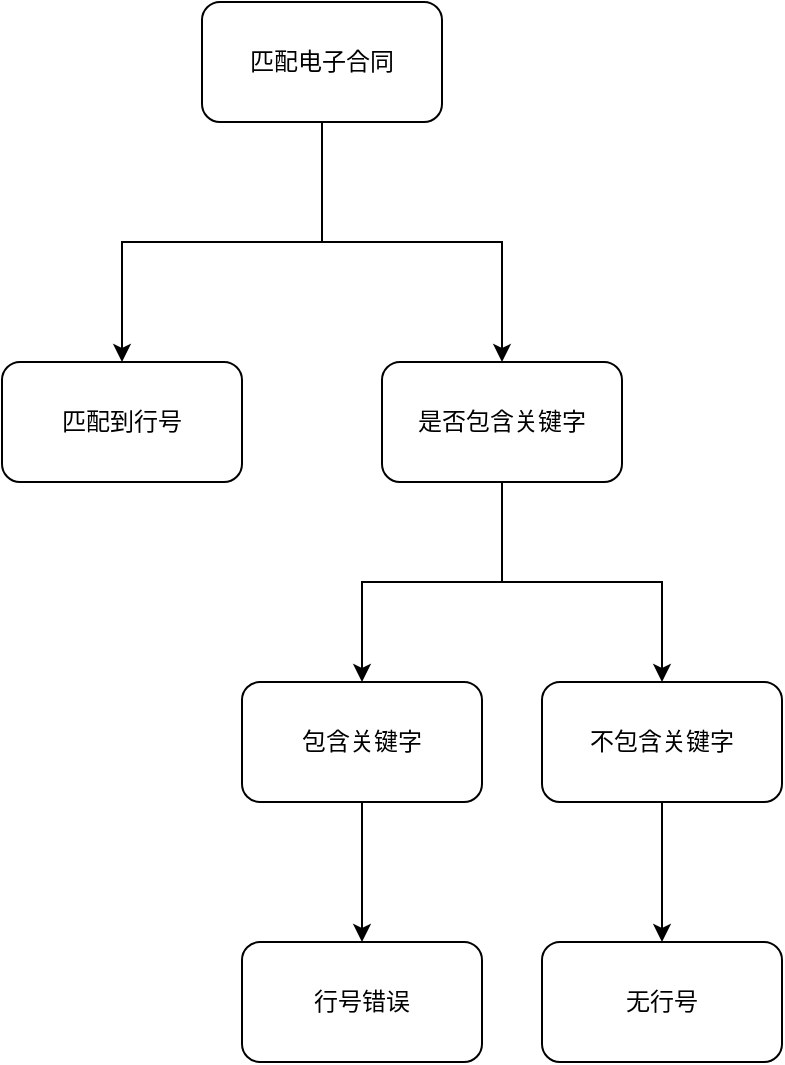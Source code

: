 <mxfile version="20.0.4" type="github">
  <diagram id="oPbZiHAzVxmNo4ZuS6LW" name="Page-1">
    <mxGraphModel dx="1422" dy="762" grid="1" gridSize="10" guides="1" tooltips="1" connect="1" arrows="1" fold="1" page="1" pageScale="1" pageWidth="827" pageHeight="1169" math="0" shadow="0">
      <root>
        <mxCell id="0" />
        <mxCell id="1" parent="0" />
        <mxCell id="HEcll5zw7bfpOyX7mz7_-5" style="edgeStyle=orthogonalEdgeStyle;rounded=0;orthogonalLoop=1;jettySize=auto;html=1;" edge="1" parent="1" source="HEcll5zw7bfpOyX7mz7_-1" target="HEcll5zw7bfpOyX7mz7_-4">
          <mxGeometry relative="1" as="geometry" />
        </mxCell>
        <mxCell id="HEcll5zw7bfpOyX7mz7_-6" style="edgeStyle=orthogonalEdgeStyle;rounded=0;orthogonalLoop=1;jettySize=auto;html=1;" edge="1" parent="1" source="HEcll5zw7bfpOyX7mz7_-1" target="HEcll5zw7bfpOyX7mz7_-2">
          <mxGeometry relative="1" as="geometry" />
        </mxCell>
        <mxCell id="HEcll5zw7bfpOyX7mz7_-1" value="匹配电子合同" style="rounded=1;whiteSpace=wrap;html=1;" vertex="1" parent="1">
          <mxGeometry x="340" y="180" width="120" height="60" as="geometry" />
        </mxCell>
        <mxCell id="HEcll5zw7bfpOyX7mz7_-2" value="匹配到行号" style="rounded=1;whiteSpace=wrap;html=1;" vertex="1" parent="1">
          <mxGeometry x="240" y="360" width="120" height="60" as="geometry" />
        </mxCell>
        <mxCell id="HEcll5zw7bfpOyX7mz7_-8" style="edgeStyle=orthogonalEdgeStyle;rounded=0;orthogonalLoop=1;jettySize=auto;html=1;" edge="1" parent="1" source="HEcll5zw7bfpOyX7mz7_-4" target="HEcll5zw7bfpOyX7mz7_-7">
          <mxGeometry relative="1" as="geometry" />
        </mxCell>
        <mxCell id="HEcll5zw7bfpOyX7mz7_-10" style="edgeStyle=orthogonalEdgeStyle;rounded=0;orthogonalLoop=1;jettySize=auto;html=1;" edge="1" parent="1" source="HEcll5zw7bfpOyX7mz7_-4" target="HEcll5zw7bfpOyX7mz7_-9">
          <mxGeometry relative="1" as="geometry" />
        </mxCell>
        <mxCell id="HEcll5zw7bfpOyX7mz7_-4" value="是否包含关键字" style="rounded=1;whiteSpace=wrap;html=1;" vertex="1" parent="1">
          <mxGeometry x="430" y="360" width="120" height="60" as="geometry" />
        </mxCell>
        <mxCell id="HEcll5zw7bfpOyX7mz7_-14" style="edgeStyle=orthogonalEdgeStyle;rounded=0;orthogonalLoop=1;jettySize=auto;html=1;" edge="1" parent="1" source="HEcll5zw7bfpOyX7mz7_-7" target="HEcll5zw7bfpOyX7mz7_-13">
          <mxGeometry relative="1" as="geometry" />
        </mxCell>
        <mxCell id="HEcll5zw7bfpOyX7mz7_-7" value="包含关键字" style="rounded=1;whiteSpace=wrap;html=1;" vertex="1" parent="1">
          <mxGeometry x="360" y="520" width="120" height="60" as="geometry" />
        </mxCell>
        <mxCell id="HEcll5zw7bfpOyX7mz7_-12" style="edgeStyle=orthogonalEdgeStyle;rounded=0;orthogonalLoop=1;jettySize=auto;html=1;" edge="1" parent="1" source="HEcll5zw7bfpOyX7mz7_-9" target="HEcll5zw7bfpOyX7mz7_-11">
          <mxGeometry relative="1" as="geometry" />
        </mxCell>
        <mxCell id="HEcll5zw7bfpOyX7mz7_-9" value="不包含关键字" style="rounded=1;whiteSpace=wrap;html=1;" vertex="1" parent="1">
          <mxGeometry x="510" y="520" width="120" height="60" as="geometry" />
        </mxCell>
        <mxCell id="HEcll5zw7bfpOyX7mz7_-11" value="无行号" style="rounded=1;whiteSpace=wrap;html=1;" vertex="1" parent="1">
          <mxGeometry x="510" y="650" width="120" height="60" as="geometry" />
        </mxCell>
        <mxCell id="HEcll5zw7bfpOyX7mz7_-13" value="行号错误" style="rounded=1;whiteSpace=wrap;html=1;" vertex="1" parent="1">
          <mxGeometry x="360" y="650" width="120" height="60" as="geometry" />
        </mxCell>
      </root>
    </mxGraphModel>
  </diagram>
</mxfile>
